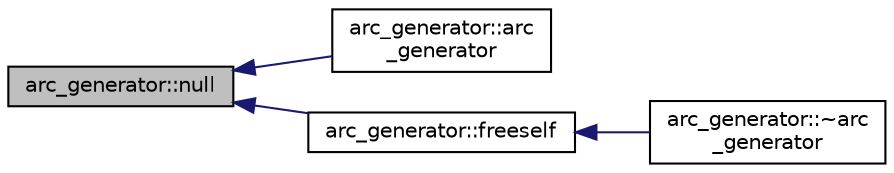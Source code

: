 digraph "arc_generator::null"
{
  edge [fontname="Helvetica",fontsize="10",labelfontname="Helvetica",labelfontsize="10"];
  node [fontname="Helvetica",fontsize="10",shape=record];
  rankdir="LR";
  Node2610 [label="arc_generator::null",height=0.2,width=0.4,color="black", fillcolor="grey75", style="filled", fontcolor="black"];
  Node2610 -> Node2611 [dir="back",color="midnightblue",fontsize="10",style="solid",fontname="Helvetica"];
  Node2611 [label="arc_generator::arc\l_generator",height=0.2,width=0.4,color="black", fillcolor="white", style="filled",URL="$d4/d21/classarc__generator.html#a3dddba31da36ee407ac37cf3329375b1"];
  Node2610 -> Node2612 [dir="back",color="midnightblue",fontsize="10",style="solid",fontname="Helvetica"];
  Node2612 [label="arc_generator::freeself",height=0.2,width=0.4,color="black", fillcolor="white", style="filled",URL="$d4/d21/classarc__generator.html#aa46fc8a0cfb3f92b306b1f6825d0f1a0"];
  Node2612 -> Node2613 [dir="back",color="midnightblue",fontsize="10",style="solid",fontname="Helvetica"];
  Node2613 [label="arc_generator::~arc\l_generator",height=0.2,width=0.4,color="black", fillcolor="white", style="filled",URL="$d4/d21/classarc__generator.html#a4e807cda927463cb8dd096ffaa7bc307"];
}
